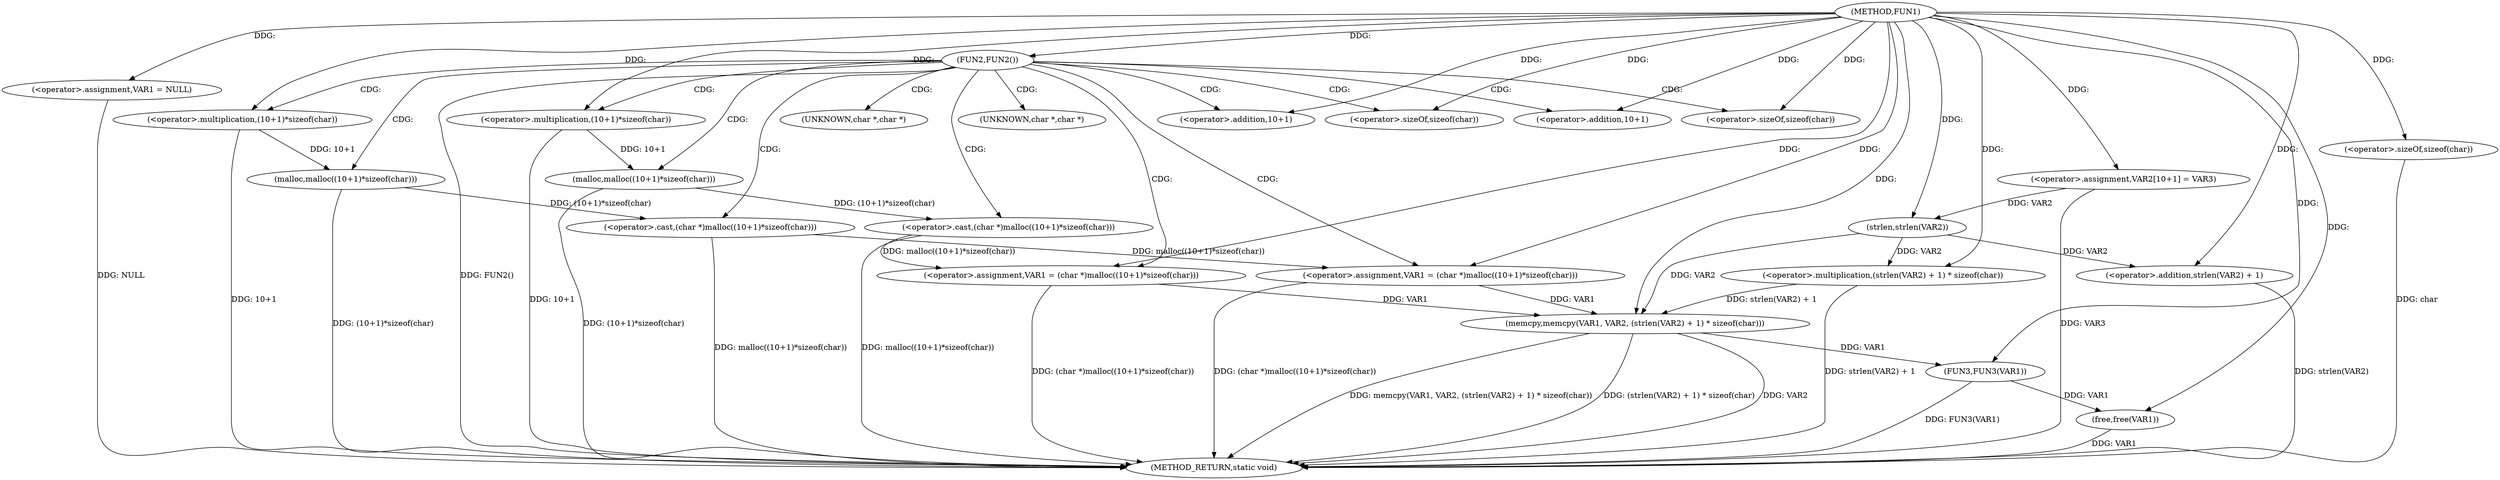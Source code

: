digraph FUN1 {  
"1000100" [label = "(METHOD,FUN1)" ]
"1000152" [label = "(METHOD_RETURN,static void)" ]
"1000103" [label = "(<operator>.assignment,VAR1 = NULL)" ]
"1000107" [label = "(FUN2,FUN2())" ]
"1000109" [label = "(<operator>.assignment,VAR1 = (char *)malloc((10+1)*sizeof(char)))" ]
"1000111" [label = "(<operator>.cast,(char *)malloc((10+1)*sizeof(char)))" ]
"1000113" [label = "(malloc,malloc((10+1)*sizeof(char)))" ]
"1000114" [label = "(<operator>.multiplication,(10+1)*sizeof(char))" ]
"1000115" [label = "(<operator>.addition,10+1)" ]
"1000118" [label = "(<operator>.sizeOf,sizeof(char))" ]
"1000122" [label = "(<operator>.assignment,VAR1 = (char *)malloc((10+1)*sizeof(char)))" ]
"1000124" [label = "(<operator>.cast,(char *)malloc((10+1)*sizeof(char)))" ]
"1000126" [label = "(malloc,malloc((10+1)*sizeof(char)))" ]
"1000127" [label = "(<operator>.multiplication,(10+1)*sizeof(char))" ]
"1000128" [label = "(<operator>.addition,10+1)" ]
"1000131" [label = "(<operator>.sizeOf,sizeof(char))" ]
"1000135" [label = "(<operator>.assignment,VAR2[10+1] = VAR3)" ]
"1000138" [label = "(memcpy,memcpy(VAR1, VAR2, (strlen(VAR2) + 1) * sizeof(char)))" ]
"1000141" [label = "(<operator>.multiplication,(strlen(VAR2) + 1) * sizeof(char))" ]
"1000142" [label = "(<operator>.addition,strlen(VAR2) + 1)" ]
"1000143" [label = "(strlen,strlen(VAR2))" ]
"1000146" [label = "(<operator>.sizeOf,sizeof(char))" ]
"1000148" [label = "(FUN3,FUN3(VAR1))" ]
"1000150" [label = "(free,free(VAR1))" ]
"1000112" [label = "(UNKNOWN,char *,char *)" ]
"1000125" [label = "(UNKNOWN,char *,char *)" ]
  "1000124" -> "1000152"  [ label = "DDG: malloc((10+1)*sizeof(char))"] 
  "1000141" -> "1000152"  [ label = "DDG: strlen(VAR2) + 1"] 
  "1000103" -> "1000152"  [ label = "DDG: NULL"] 
  "1000113" -> "1000152"  [ label = "DDG: (10+1)*sizeof(char)"] 
  "1000138" -> "1000152"  [ label = "DDG: (strlen(VAR2) + 1) * sizeof(char)"] 
  "1000138" -> "1000152"  [ label = "DDG: VAR2"] 
  "1000114" -> "1000152"  [ label = "DDG: 10+1"] 
  "1000148" -> "1000152"  [ label = "DDG: FUN3(VAR1)"] 
  "1000126" -> "1000152"  [ label = "DDG: (10+1)*sizeof(char)"] 
  "1000122" -> "1000152"  [ label = "DDG: (char *)malloc((10+1)*sizeof(char))"] 
  "1000107" -> "1000152"  [ label = "DDG: FUN2()"] 
  "1000150" -> "1000152"  [ label = "DDG: VAR1"] 
  "1000111" -> "1000152"  [ label = "DDG: malloc((10+1)*sizeof(char))"] 
  "1000142" -> "1000152"  [ label = "DDG: strlen(VAR2)"] 
  "1000127" -> "1000152"  [ label = "DDG: 10+1"] 
  "1000138" -> "1000152"  [ label = "DDG: memcpy(VAR1, VAR2, (strlen(VAR2) + 1) * sizeof(char))"] 
  "1000146" -> "1000152"  [ label = "DDG: char"] 
  "1000109" -> "1000152"  [ label = "DDG: (char *)malloc((10+1)*sizeof(char))"] 
  "1000135" -> "1000152"  [ label = "DDG: VAR3"] 
  "1000100" -> "1000103"  [ label = "DDG: "] 
  "1000100" -> "1000107"  [ label = "DDG: "] 
  "1000111" -> "1000109"  [ label = "DDG: malloc((10+1)*sizeof(char))"] 
  "1000100" -> "1000109"  [ label = "DDG: "] 
  "1000113" -> "1000111"  [ label = "DDG: (10+1)*sizeof(char)"] 
  "1000114" -> "1000113"  [ label = "DDG: 10+1"] 
  "1000100" -> "1000114"  [ label = "DDG: "] 
  "1000100" -> "1000115"  [ label = "DDG: "] 
  "1000100" -> "1000118"  [ label = "DDG: "] 
  "1000124" -> "1000122"  [ label = "DDG: malloc((10+1)*sizeof(char))"] 
  "1000100" -> "1000122"  [ label = "DDG: "] 
  "1000126" -> "1000124"  [ label = "DDG: (10+1)*sizeof(char)"] 
  "1000127" -> "1000126"  [ label = "DDG: 10+1"] 
  "1000100" -> "1000127"  [ label = "DDG: "] 
  "1000100" -> "1000128"  [ label = "DDG: "] 
  "1000100" -> "1000131"  [ label = "DDG: "] 
  "1000100" -> "1000135"  [ label = "DDG: "] 
  "1000122" -> "1000138"  [ label = "DDG: VAR1"] 
  "1000109" -> "1000138"  [ label = "DDG: VAR1"] 
  "1000100" -> "1000138"  [ label = "DDG: "] 
  "1000143" -> "1000138"  [ label = "DDG: VAR2"] 
  "1000141" -> "1000138"  [ label = "DDG: strlen(VAR2) + 1"] 
  "1000143" -> "1000141"  [ label = "DDG: VAR2"] 
  "1000100" -> "1000141"  [ label = "DDG: "] 
  "1000143" -> "1000142"  [ label = "DDG: VAR2"] 
  "1000135" -> "1000143"  [ label = "DDG: VAR2"] 
  "1000100" -> "1000143"  [ label = "DDG: "] 
  "1000100" -> "1000142"  [ label = "DDG: "] 
  "1000100" -> "1000146"  [ label = "DDG: "] 
  "1000138" -> "1000148"  [ label = "DDG: VAR1"] 
  "1000100" -> "1000148"  [ label = "DDG: "] 
  "1000148" -> "1000150"  [ label = "DDG: VAR1"] 
  "1000100" -> "1000150"  [ label = "DDG: "] 
  "1000107" -> "1000109"  [ label = "CDG: "] 
  "1000107" -> "1000112"  [ label = "CDG: "] 
  "1000107" -> "1000128"  [ label = "CDG: "] 
  "1000107" -> "1000124"  [ label = "CDG: "] 
  "1000107" -> "1000125"  [ label = "CDG: "] 
  "1000107" -> "1000131"  [ label = "CDG: "] 
  "1000107" -> "1000114"  [ label = "CDG: "] 
  "1000107" -> "1000115"  [ label = "CDG: "] 
  "1000107" -> "1000113"  [ label = "CDG: "] 
  "1000107" -> "1000118"  [ label = "CDG: "] 
  "1000107" -> "1000127"  [ label = "CDG: "] 
  "1000107" -> "1000111"  [ label = "CDG: "] 
  "1000107" -> "1000122"  [ label = "CDG: "] 
  "1000107" -> "1000126"  [ label = "CDG: "] 
}
